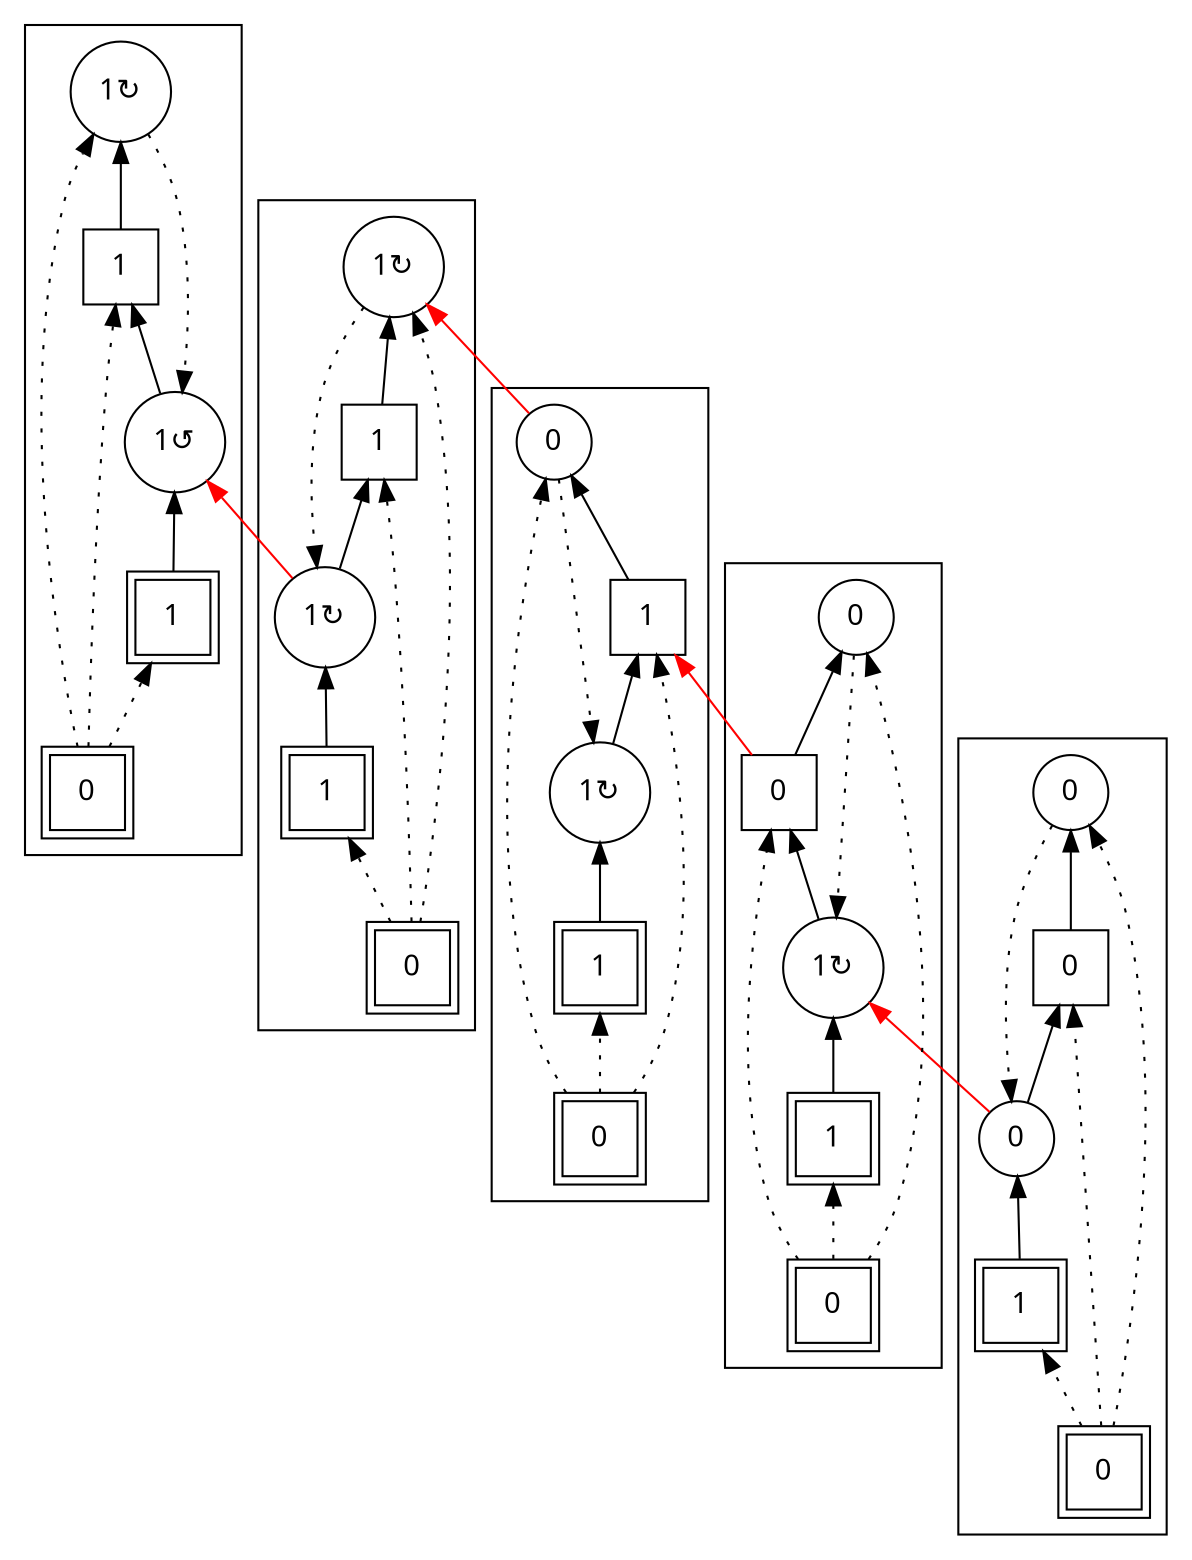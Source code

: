 digraph G {
rankdir = BT;
subgraph cluster_Player1X1XGround0X1XSausage00X1XSausage10X1XIsland0X1X {
Node [ fontname="Apple Symbols"];
Player1X1XGround0X1XSausage00X1XSausage10X1XIsland0X1X_Player[ label ="1"  shape=square peripheries=2 ];
Player1X1XGround0X1XSausage00X1XSausage10X1XIsland0X1X_Ground[ label ="0"  shape=square peripheries=2 ];
Player1X1XGround0X1XSausage00X1XSausage10X1XIsland0X1X_Sausage0[ label ="0"  shape=circle ];
Player1X1XGround0X1XSausage00X1XSausage10X1XIsland0X1X_Sausage1[ label ="0"  shape=circle ];
Player1X1XGround0X1XSausage00X1XSausage10X1XIsland0X1X_Island[ label ="0"  shape=square ];
	"Player1X1XGround0X1XSausage00X1XSausage10X1XIsland0X1X_Ground" -> "Player1X1XGround0X1XSausage00X1XSausage10X1XIsland0X1X_Player" [style=dotted];
	"Player1X1XGround0X1XSausage00X1XSausage10X1XIsland0X1X_Player" -> "Player1X1XGround0X1XSausage00X1XSausage10X1XIsland0X1X_Sausage0";
	"Player1X1XGround0X1XSausage00X1XSausage10X1XIsland0X1X_Sausage1" -> "Player1X1XGround0X1XSausage00X1XSausage10X1XIsland0X1X_Sausage0" [style=dotted];
	"Player1X1XGround0X1XSausage00X1XSausage10X1XIsland0X1X_Sausage0" -> "Player1X1XGround0X1XSausage00X1XSausage10X1XIsland0X1X_Island";
	"Player1X1XGround0X1XSausage00X1XSausage10X1XIsland0X1X_Ground" -> "Player1X1XGround0X1XSausage00X1XSausage10X1XIsland0X1X_Sausage1" [style=dotted];
	"Player1X1XGround0X1XSausage00X1XSausage10X1XIsland0X1X_Ground" -> "Player1X1XGround0X1XSausage00X1XSausage10X1XIsland0X1X_Island" [style=dotted];
	"Player1X1XGround0X1XSausage00X1XSausage10X1XIsland0X1X_Island" -> "Player1X1XGround0X1XSausage00X1XSausage10X1XIsland0X1X_Sausage1";
}
subgraph cluster_Player1X1XGround0X1XSausage01X2XSausage10X1XIsland0X1X {
Node [ fontname="Apple Symbols"];
Player1X1XGround0X1XSausage01X2XSausage10X1XIsland0X1X_Player[ label ="1"  shape=square peripheries=2 ];
Player1X1XGround0X1XSausage01X2XSausage10X1XIsland0X1X_Ground[ label ="0"  shape=square peripheries=2 ];
Player1X1XGround0X1XSausage01X2XSausage10X1XIsland0X1X_Sausage0[ label ="1&#8635;"  shape=circle ];
Player1X1XGround0X1XSausage01X2XSausage10X1XIsland0X1X_Sausage1[ label ="0"  shape=circle ];
Player1X1XGround0X1XSausage01X2XSausage10X1XIsland0X1X_Island[ label ="0"  shape=square ];
	"Player1X1XGround0X1XSausage01X2XSausage10X1XIsland0X1X_Ground" -> "Player1X1XGround0X1XSausage01X2XSausage10X1XIsland0X1X_Player" [style=dotted];
	"Player1X1XGround0X1XSausage01X2XSausage10X1XIsland0X1X_Player" -> "Player1X1XGround0X1XSausage01X2XSausage10X1XIsland0X1X_Sausage0";
	"Player1X1XGround0X1XSausage01X2XSausage10X1XIsland0X1X_Sausage1" -> "Player1X1XGround0X1XSausage01X2XSausage10X1XIsland0X1X_Sausage0" [style=dotted];
	"Player1X1XGround0X1XSausage01X2XSausage10X1XIsland0X1X_Sausage0" -> "Player1X1XGround0X1XSausage01X2XSausage10X1XIsland0X1X_Island";
	"Player1X1XGround0X1XSausage01X2XSausage10X1XIsland0X1X_Ground" -> "Player1X1XGround0X1XSausage01X2XSausage10X1XIsland0X1X_Sausage1" [style=dotted];
	"Player1X1XGround0X1XSausage01X2XSausage10X1XIsland0X1X_Ground" -> "Player1X1XGround0X1XSausage01X2XSausage10X1XIsland0X1X_Island" [style=dotted];
	"Player1X1XGround0X1XSausage01X2XSausage10X1XIsland0X1X_Island" -> "Player1X1XGround0X1XSausage01X2XSausage10X1XIsland0X1X_Sausage1";
}
subgraph cluster_Player1X1XGround0X1XSausage01X2XSausage10X1XIsland1X1X {
Node [ fontname="Apple Symbols"];
Player1X1XGround0X1XSausage01X2XSausage10X1XIsland1X1X_Player[ label ="1"  shape=square peripheries=2 ];
Player1X1XGround0X1XSausage01X2XSausage10X1XIsland1X1X_Ground[ label ="0"  shape=square peripheries=2 ];
Player1X1XGround0X1XSausage01X2XSausage10X1XIsland1X1X_Sausage0[ label ="1&#8635;"  shape=circle ];
Player1X1XGround0X1XSausage01X2XSausage10X1XIsland1X1X_Sausage1[ label ="0"  shape=circle ];
Player1X1XGround0X1XSausage01X2XSausage10X1XIsland1X1X_Island[ label ="1"  shape=square ];
	"Player1X1XGround0X1XSausage01X2XSausage10X1XIsland1X1X_Ground" -> "Player1X1XGround0X1XSausage01X2XSausage10X1XIsland1X1X_Player" [style=dotted];
	"Player1X1XGround0X1XSausage01X2XSausage10X1XIsland1X1X_Player" -> "Player1X1XGround0X1XSausage01X2XSausage10X1XIsland1X1X_Sausage0";
	"Player1X1XGround0X1XSausage01X2XSausage10X1XIsland1X1X_Sausage1" -> "Player1X1XGround0X1XSausage01X2XSausage10X1XIsland1X1X_Sausage0" [style=dotted];
	"Player1X1XGround0X1XSausage01X2XSausage10X1XIsland1X1X_Sausage0" -> "Player1X1XGround0X1XSausage01X2XSausage10X1XIsland1X1X_Island";
	"Player1X1XGround0X1XSausage01X2XSausage10X1XIsland1X1X_Ground" -> "Player1X1XGround0X1XSausage01X2XSausage10X1XIsland1X1X_Sausage1" [style=dotted];
	"Player1X1XGround0X1XSausage01X2XSausage10X1XIsland1X1X_Ground" -> "Player1X1XGround0X1XSausage01X2XSausage10X1XIsland1X1X_Island" [style=dotted];
	"Player1X1XGround0X1XSausage01X2XSausage10X1XIsland1X1X_Island" -> "Player1X1XGround0X1XSausage01X2XSausage10X1XIsland1X1X_Sausage1";
}
subgraph cluster_Player1X1XGround0X1XSausage01X2XSausage11X2XIsland1X1X {
Node [ fontname="Apple Symbols"];
Player1X1XGround0X1XSausage01X2XSausage11X2XIsland1X1X_Player[ label ="1"  shape=square peripheries=2 ];
Player1X1XGround0X1XSausage01X2XSausage11X2XIsland1X1X_Ground[ label ="0"  shape=square peripheries=2 ];
Player1X1XGround0X1XSausage01X2XSausage11X2XIsland1X1X_Sausage0[ label ="1&#8635;"  shape=circle ];
Player1X1XGround0X1XSausage01X2XSausage11X2XIsland1X1X_Sausage1[ label ="1&#8635;"  shape=circle ];
Player1X1XGround0X1XSausage01X2XSausage11X2XIsland1X1X_Island[ label ="1"  shape=square ];
	"Player1X1XGround0X1XSausage01X2XSausage11X2XIsland1X1X_Ground" -> "Player1X1XGround0X1XSausage01X2XSausage11X2XIsland1X1X_Player" [style=dotted];
	"Player1X1XGround0X1XSausage01X2XSausage11X2XIsland1X1X_Player" -> "Player1X1XGround0X1XSausage01X2XSausage11X2XIsland1X1X_Sausage0";
	"Player1X1XGround0X1XSausage01X2XSausage11X2XIsland1X1X_Sausage1" -> "Player1X1XGround0X1XSausage01X2XSausage11X2XIsland1X1X_Sausage0" [style=dotted];
	"Player1X1XGround0X1XSausage01X2XSausage11X2XIsland1X1X_Sausage0" -> "Player1X1XGround0X1XSausage01X2XSausage11X2XIsland1X1X_Island";
	"Player1X1XGround0X1XSausage01X2XSausage11X2XIsland1X1X_Ground" -> "Player1X1XGround0X1XSausage01X2XSausage11X2XIsland1X1X_Sausage1" [style=dotted];
	"Player1X1XGround0X1XSausage01X2XSausage11X2XIsland1X1X_Ground" -> "Player1X1XGround0X1XSausage01X2XSausage11X2XIsland1X1X_Island" [style=dotted];
	"Player1X1XGround0X1XSausage01X2XSausage11X2XIsland1X1X_Island" -> "Player1X1XGround0X1XSausage01X2XSausage11X2XIsland1X1X_Sausage1";
}
subgraph cluster_Player1X1XGround0X1XSausage01X0XSausage11X2XIsland1X1X {
Node [ fontname="Apple Symbols"];
Player1X1XGround0X1XSausage01X0XSausage11X2XIsland1X1X_Player[ label ="1"  shape=square peripheries=2 ];
Player1X1XGround0X1XSausage01X0XSausage11X2XIsland1X1X_Ground[ label ="0"  shape=square peripheries=2 ];
Player1X1XGround0X1XSausage01X0XSausage11X2XIsland1X1X_Sausage0[ label ="1&#8634;"  shape=circle ];
Player1X1XGround0X1XSausage01X0XSausage11X2XIsland1X1X_Sausage1[ label ="1&#8635;"  shape=circle ];
Player1X1XGround0X1XSausage01X0XSausage11X2XIsland1X1X_Island[ label ="1"  shape=square ];
	"Player1X1XGround0X1XSausage01X0XSausage11X2XIsland1X1X_Ground" -> "Player1X1XGround0X1XSausage01X0XSausage11X2XIsland1X1X_Player" [style=dotted];
	"Player1X1XGround0X1XSausage01X0XSausage11X2XIsland1X1X_Player" -> "Player1X1XGround0X1XSausage01X0XSausage11X2XIsland1X1X_Sausage0";
	"Player1X1XGround0X1XSausage01X0XSausage11X2XIsland1X1X_Sausage1" -> "Player1X1XGround0X1XSausage01X0XSausage11X2XIsland1X1X_Sausage0" [style=dotted];
	"Player1X1XGround0X1XSausage01X0XSausage11X2XIsland1X1X_Sausage0" -> "Player1X1XGround0X1XSausage01X0XSausage11X2XIsland1X1X_Island";
	"Player1X1XGround0X1XSausage01X0XSausage11X2XIsland1X1X_Ground" -> "Player1X1XGround0X1XSausage01X0XSausage11X2XIsland1X1X_Sausage1" [style=dotted];
	"Player1X1XGround0X1XSausage01X0XSausage11X2XIsland1X1X_Ground" -> "Player1X1XGround0X1XSausage01X0XSausage11X2XIsland1X1X_Island" [style=dotted];
	"Player1X1XGround0X1XSausage01X0XSausage11X2XIsland1X1X_Island" -> "Player1X1XGround0X1XSausage01X0XSausage11X2XIsland1X1X_Sausage1";
}
	"Player1X1XGround0X1XSausage00X1XSausage10X1XIsland0X1X_Sausage0" -> "Player1X1XGround0X1XSausage01X2XSausage10X1XIsland0X1X_Sausage0" [ ltail = Player1X1XGround0X1XSausage00X1XSausage10X1XIsland0X1X_Sausage0 rtail = Player1X1XGround0X1XSausage01X2XSausage10X1XIsland0X1X_Sausage0 color=red ];
	"Player1X1XGround0X1XSausage01X2XSausage10X1XIsland0X1X_Island" -> "Player1X1XGround0X1XSausage01X2XSausage10X1XIsland1X1X_Island" [ ltail = Player1X1XGround0X1XSausage01X2XSausage10X1XIsland0X1X_Island rtail = Player1X1XGround0X1XSausage01X2XSausage10X1XIsland1X1X_Island color=red ];
	"Player1X1XGround0X1XSausage01X2XSausage10X1XIsland1X1X_Sausage1" -> "Player1X1XGround0X1XSausage01X2XSausage11X2XIsland1X1X_Sausage1" [ ltail = Player1X1XGround0X1XSausage01X2XSausage10X1XIsland1X1X_Sausage1 rtail = Player1X1XGround0X1XSausage01X2XSausage11X2XIsland1X1X_Sausage1 color=red ];
	"Player1X1XGround0X1XSausage01X2XSausage11X2XIsland1X1X_Sausage0" -> "Player1X1XGround0X1XSausage01X0XSausage11X2XIsland1X1X_Sausage0" [ ltail = Player1X1XGround0X1XSausage01X2XSausage11X2XIsland1X1X_Sausage0 rtail = Player1X1XGround0X1XSausage01X0XSausage11X2XIsland1X1X_Sausage0 color=red ];
}